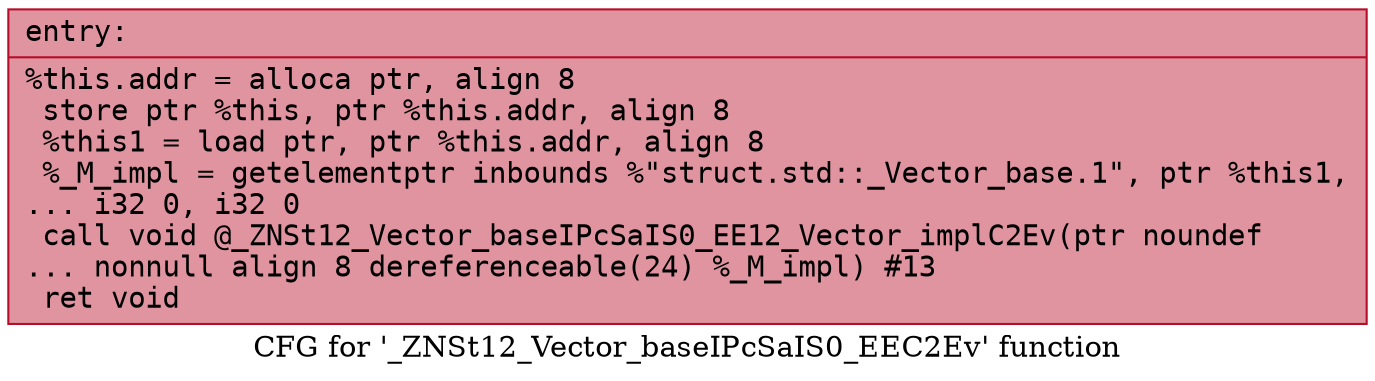 digraph "CFG for '_ZNSt12_Vector_baseIPcSaIS0_EEC2Ev' function" {
	label="CFG for '_ZNSt12_Vector_baseIPcSaIS0_EEC2Ev' function";

	Node0x565291d382c0 [shape=record,color="#b70d28ff", style=filled, fillcolor="#b70d2870" fontname="Courier",label="{entry:\l|  %this.addr = alloca ptr, align 8\l  store ptr %this, ptr %this.addr, align 8\l  %this1 = load ptr, ptr %this.addr, align 8\l  %_M_impl = getelementptr inbounds %\"struct.std::_Vector_base.1\", ptr %this1,\l... i32 0, i32 0\l  call void @_ZNSt12_Vector_baseIPcSaIS0_EE12_Vector_implC2Ev(ptr noundef\l... nonnull align 8 dereferenceable(24) %_M_impl) #13\l  ret void\l}"];
}
